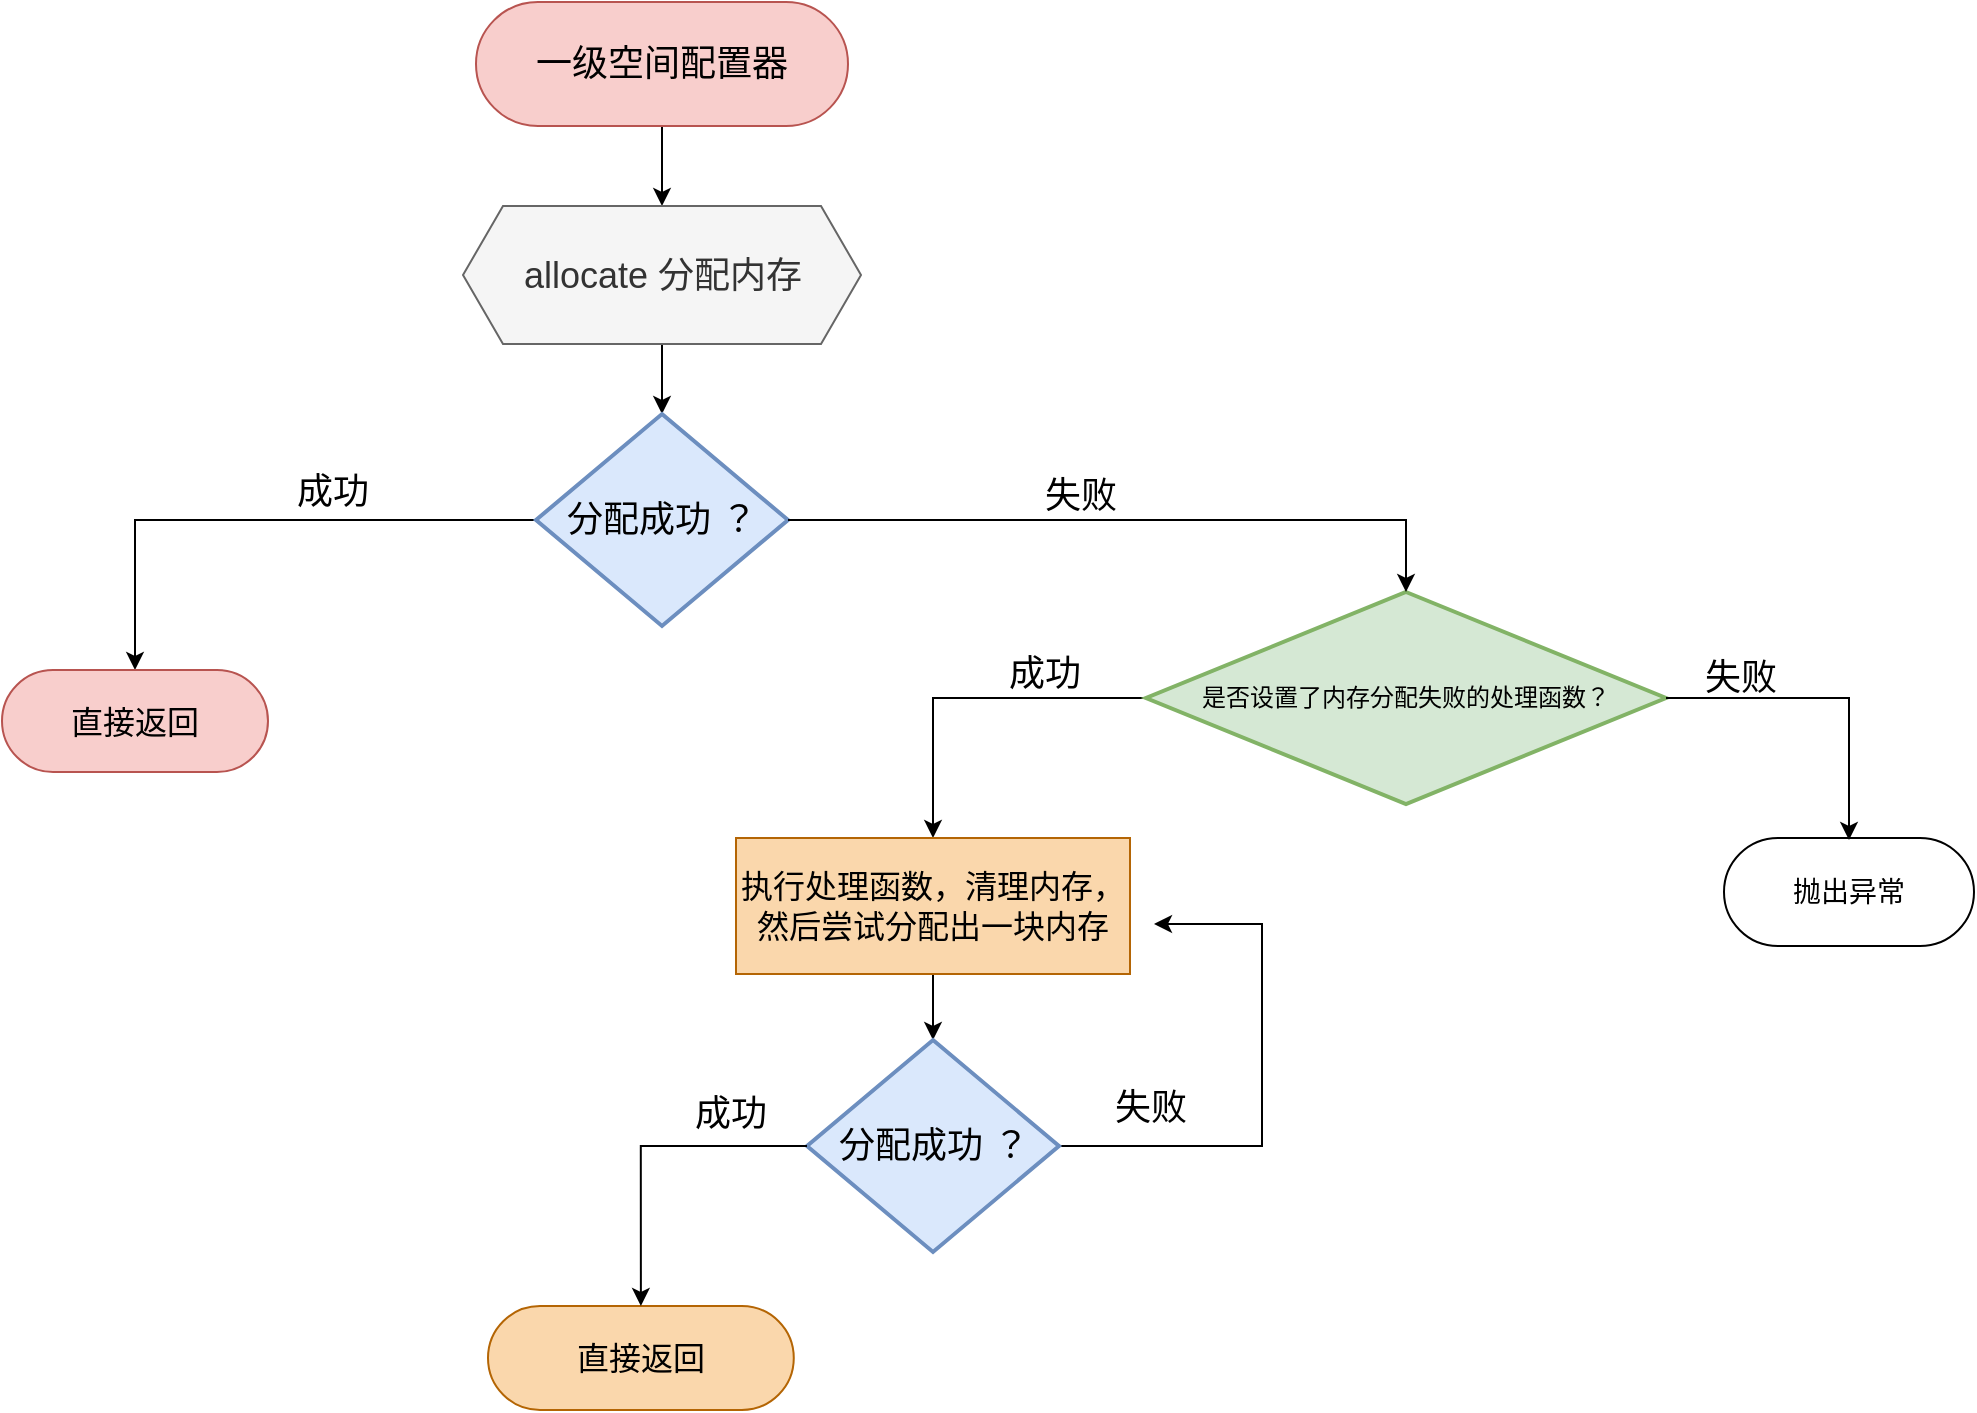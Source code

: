 <mxfile version="24.4.13" type="github">
  <diagram name="第 1 页" id="RbH5lkm8DbjJwt2CpNfJ">
    <mxGraphModel dx="1172" dy="669" grid="0" gridSize="10" guides="1" tooltips="1" connect="1" arrows="1" fold="1" page="1" pageScale="1" pageWidth="1169" pageHeight="1654" math="0" shadow="0">
      <root>
        <mxCell id="0" />
        <mxCell id="1" parent="0" />
        <mxCell id="NoYPc4VF9cQ_SaUPsseD-8" style="edgeStyle=orthogonalEdgeStyle;rounded=0;orthogonalLoop=1;jettySize=auto;html=1;entryX=0.5;entryY=0;entryDx=0;entryDy=0;" edge="1" parent="1" source="NoYPc4VF9cQ_SaUPsseD-3" target="NoYPc4VF9cQ_SaUPsseD-7">
          <mxGeometry relative="1" as="geometry" />
        </mxCell>
        <mxCell id="NoYPc4VF9cQ_SaUPsseD-3" value="&lt;span style=&quot;font-size: 18px;&quot;&gt;一级空间配置器&lt;/span&gt;" style="html=1;dashed=0;whiteSpace=wrap;shape=mxgraph.dfd.start;fillColor=#f8cecc;strokeColor=#b85450;" vertex="1" parent="1">
          <mxGeometry x="290" y="18" width="186" height="62" as="geometry" />
        </mxCell>
        <mxCell id="NoYPc4VF9cQ_SaUPsseD-10" value="" style="edgeStyle=orthogonalEdgeStyle;rounded=0;orthogonalLoop=1;jettySize=auto;html=1;" edge="1" parent="1" source="NoYPc4VF9cQ_SaUPsseD-7" target="NoYPc4VF9cQ_SaUPsseD-9">
          <mxGeometry relative="1" as="geometry" />
        </mxCell>
        <mxCell id="NoYPc4VF9cQ_SaUPsseD-7" value="&lt;font style=&quot;font-size: 18px;&quot;&gt;allocate 分配内存&lt;/font&gt;" style="shape=hexagon;perimeter=hexagonPerimeter2;whiteSpace=wrap;html=1;fixedSize=1;fillColor=#f5f5f5;fontColor=#333333;strokeColor=#666666;" vertex="1" parent="1">
          <mxGeometry x="283.5" y="120" width="199" height="69" as="geometry" />
        </mxCell>
        <mxCell id="NoYPc4VF9cQ_SaUPsseD-13" style="edgeStyle=orthogonalEdgeStyle;rounded=0;orthogonalLoop=1;jettySize=auto;html=1;" edge="1" parent="1" source="NoYPc4VF9cQ_SaUPsseD-9" target="NoYPc4VF9cQ_SaUPsseD-12">
          <mxGeometry relative="1" as="geometry" />
        </mxCell>
        <mxCell id="NoYPc4VF9cQ_SaUPsseD-23" value="&lt;font style=&quot;font-size: 18px;&quot;&gt;成功&lt;/font&gt;" style="edgeLabel;html=1;align=center;verticalAlign=middle;resizable=0;points=[];" vertex="1" connectable="0" parent="NoYPc4VF9cQ_SaUPsseD-13">
          <mxGeometry x="-0.071" y="-3" relative="1" as="geometry">
            <mxPoint x="26" y="-11" as="offset" />
          </mxGeometry>
        </mxCell>
        <mxCell id="NoYPc4VF9cQ_SaUPsseD-9" value="&lt;font style=&quot;font-size: 18px;&quot;&gt;分配成功 ？&lt;/font&gt;" style="strokeWidth=2;html=1;shape=mxgraph.flowchart.decision;whiteSpace=wrap;fillColor=#dae8fc;strokeColor=#6c8ebf;" vertex="1" parent="1">
          <mxGeometry x="320" y="224" width="126" height="106" as="geometry" />
        </mxCell>
        <mxCell id="NoYPc4VF9cQ_SaUPsseD-12" value="&lt;font style=&quot;font-size: 16px;&quot;&gt;直接返回&lt;/font&gt;" style="html=1;dashed=0;whiteSpace=wrap;shape=mxgraph.dfd.start;fillColor=#f8cecc;strokeColor=#b85450;" vertex="1" parent="1">
          <mxGeometry x="53" y="352" width="133" height="51" as="geometry" />
        </mxCell>
        <mxCell id="NoYPc4VF9cQ_SaUPsseD-22" style="edgeStyle=orthogonalEdgeStyle;rounded=0;orthogonalLoop=1;jettySize=auto;html=1;exitX=0;exitY=0.5;exitDx=0;exitDy=0;exitPerimeter=0;entryX=0.5;entryY=0;entryDx=0;entryDy=0;" edge="1" parent="1" source="NoYPc4VF9cQ_SaUPsseD-14" target="NoYPc4VF9cQ_SaUPsseD-21">
          <mxGeometry relative="1" as="geometry" />
        </mxCell>
        <mxCell id="NoYPc4VF9cQ_SaUPsseD-14" value="&lt;font style=&quot;font-size: 12px;&quot;&gt;是否设置了内存分配失败的处理函数？&lt;/font&gt;" style="strokeWidth=2;html=1;shape=mxgraph.flowchart.decision;whiteSpace=wrap;fillColor=#d5e8d4;strokeColor=#82b366;" vertex="1" parent="1">
          <mxGeometry x="625" y="313" width="260" height="106" as="geometry" />
        </mxCell>
        <mxCell id="NoYPc4VF9cQ_SaUPsseD-15" style="edgeStyle=orthogonalEdgeStyle;rounded=0;orthogonalLoop=1;jettySize=auto;html=1;exitX=1;exitY=0.5;exitDx=0;exitDy=0;exitPerimeter=0;entryX=0.5;entryY=0;entryDx=0;entryDy=0;entryPerimeter=0;" edge="1" parent="1" source="NoYPc4VF9cQ_SaUPsseD-9" target="NoYPc4VF9cQ_SaUPsseD-14">
          <mxGeometry relative="1" as="geometry" />
        </mxCell>
        <mxCell id="NoYPc4VF9cQ_SaUPsseD-18" value="&lt;font style=&quot;font-size: 14px;&quot;&gt;抛出异常&lt;/font&gt;" style="html=1;dashed=0;whiteSpace=wrap;shape=mxgraph.dfd.start;" vertex="1" parent="1">
          <mxGeometry x="914" y="436" width="125" height="54" as="geometry" />
        </mxCell>
        <mxCell id="NoYPc4VF9cQ_SaUPsseD-20" style="edgeStyle=orthogonalEdgeStyle;rounded=0;orthogonalLoop=1;jettySize=auto;html=1;entryX=0.5;entryY=0.5;entryDx=0;entryDy=-26;entryPerimeter=0;" edge="1" parent="1" source="NoYPc4VF9cQ_SaUPsseD-14" target="NoYPc4VF9cQ_SaUPsseD-18">
          <mxGeometry relative="1" as="geometry" />
        </mxCell>
        <mxCell id="NoYPc4VF9cQ_SaUPsseD-30" value="" style="edgeStyle=orthogonalEdgeStyle;rounded=0;orthogonalLoop=1;jettySize=auto;html=1;" edge="1" parent="1" source="NoYPc4VF9cQ_SaUPsseD-21" target="NoYPc4VF9cQ_SaUPsseD-29">
          <mxGeometry relative="1" as="geometry" />
        </mxCell>
        <mxCell id="NoYPc4VF9cQ_SaUPsseD-21" value="&lt;font style=&quot;font-size: 16px;&quot;&gt;执行处理函数，清理内存，然后尝试分配出一块内存&lt;/font&gt;" style="rounded=0;whiteSpace=wrap;html=1;fillColor=#fad7ac;strokeColor=#b46504;" vertex="1" parent="1">
          <mxGeometry x="420" y="436" width="197" height="68" as="geometry" />
        </mxCell>
        <mxCell id="NoYPc4VF9cQ_SaUPsseD-24" value="&lt;font style=&quot;font-size: 18px;&quot;&gt;失败&lt;/font&gt;" style="text;html=1;align=center;verticalAlign=middle;resizable=0;points=[];autosize=1;strokeColor=none;fillColor=none;" vertex="1" parent="1">
          <mxGeometry x="565" y="248" width="54" height="34" as="geometry" />
        </mxCell>
        <mxCell id="NoYPc4VF9cQ_SaUPsseD-25" value="&lt;font style=&quot;font-size: 18px;&quot;&gt;失败&lt;/font&gt;" style="text;html=1;align=center;verticalAlign=middle;resizable=0;points=[];autosize=1;strokeColor=none;fillColor=none;" vertex="1" parent="1">
          <mxGeometry x="895" y="339" width="54" height="34" as="geometry" />
        </mxCell>
        <mxCell id="NoYPc4VF9cQ_SaUPsseD-26" value="&lt;font style=&quot;font-size: 18px;&quot;&gt;成功&lt;/font&gt;" style="edgeLabel;html=1;align=center;verticalAlign=middle;resizable=0;points=[];" vertex="1" connectable="0" parent="1">
          <mxGeometry x="341" y="265" as="geometry">
            <mxPoint x="233" y="89" as="offset" />
          </mxGeometry>
        </mxCell>
        <mxCell id="NoYPc4VF9cQ_SaUPsseD-27" value="&lt;font style=&quot;font-size: 16px;&quot;&gt;直接返回&lt;/font&gt;" style="html=1;dashed=0;whiteSpace=wrap;shape=mxgraph.dfd.start;fillColor=#fad7ac;strokeColor=#b46504;" vertex="1" parent="1">
          <mxGeometry x="296" y="670" width="152.89" height="52" as="geometry" />
        </mxCell>
        <mxCell id="NoYPc4VF9cQ_SaUPsseD-34" style="edgeStyle=orthogonalEdgeStyle;rounded=0;orthogonalLoop=1;jettySize=auto;html=1;" edge="1" parent="1" source="NoYPc4VF9cQ_SaUPsseD-29">
          <mxGeometry relative="1" as="geometry">
            <mxPoint x="629" y="479" as="targetPoint" />
            <Array as="points">
              <mxPoint x="683" y="590" />
              <mxPoint x="683" y="479" />
            </Array>
          </mxGeometry>
        </mxCell>
        <mxCell id="NoYPc4VF9cQ_SaUPsseD-29" value="&lt;font style=&quot;font-size: 18px;&quot;&gt;分配成功 ？&lt;/font&gt;" style="strokeWidth=2;html=1;shape=mxgraph.flowchart.decision;whiteSpace=wrap;fillColor=#dae8fc;strokeColor=#6c8ebf;" vertex="1" parent="1">
          <mxGeometry x="455.5" y="537" width="126" height="106" as="geometry" />
        </mxCell>
        <mxCell id="NoYPc4VF9cQ_SaUPsseD-31" style="edgeStyle=orthogonalEdgeStyle;rounded=0;orthogonalLoop=1;jettySize=auto;html=1;entryX=0.5;entryY=0.5;entryDx=0;entryDy=-26.0;entryPerimeter=0;" edge="1" parent="1" source="NoYPc4VF9cQ_SaUPsseD-29" target="NoYPc4VF9cQ_SaUPsseD-27">
          <mxGeometry relative="1" as="geometry" />
        </mxCell>
        <mxCell id="NoYPc4VF9cQ_SaUPsseD-32" value="&lt;font style=&quot;font-size: 18px;&quot;&gt;成功&lt;/font&gt;" style="edgeLabel;html=1;align=center;verticalAlign=middle;resizable=0;points=[];" vertex="1" connectable="0" parent="1">
          <mxGeometry x="314.005" y="384.0" as="geometry">
            <mxPoint x="103" y="190" as="offset" />
          </mxGeometry>
        </mxCell>
        <mxCell id="NoYPc4VF9cQ_SaUPsseD-35" value="&lt;font style=&quot;font-size: 18px;&quot;&gt;失败&lt;/font&gt;" style="text;html=1;align=center;verticalAlign=middle;resizable=0;points=[];autosize=1;strokeColor=none;fillColor=none;" vertex="1" parent="1">
          <mxGeometry x="600" y="554" width="54" height="34" as="geometry" />
        </mxCell>
      </root>
    </mxGraphModel>
  </diagram>
</mxfile>
